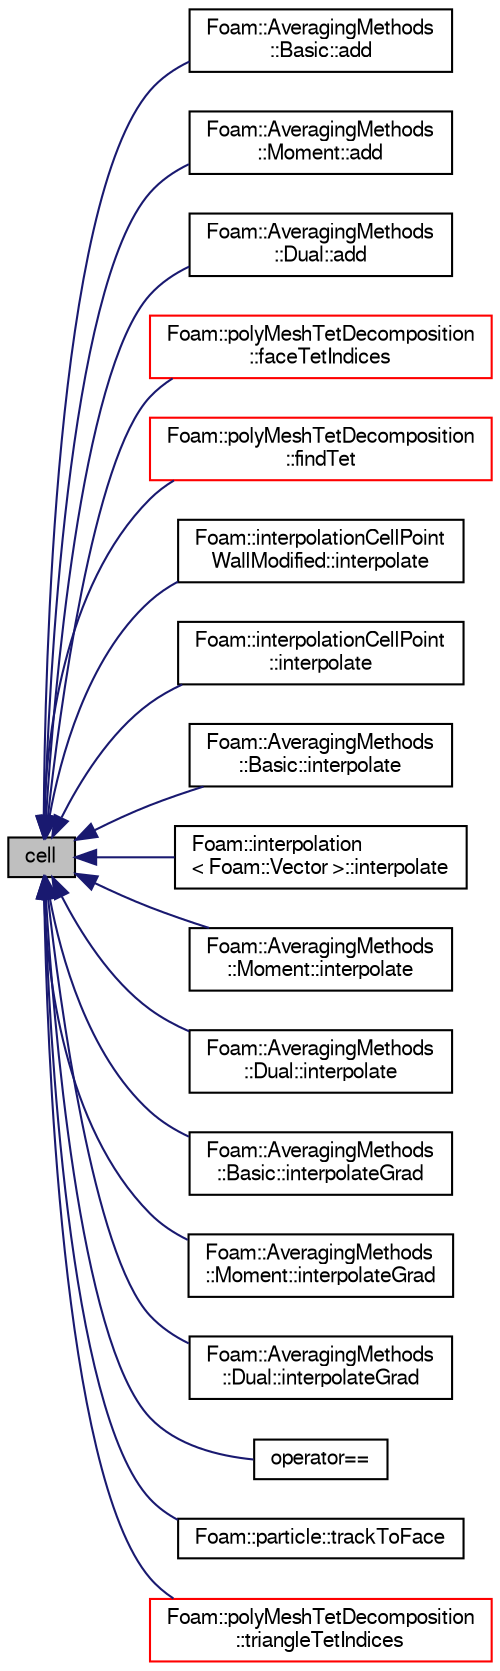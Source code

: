 digraph "cell"
{
  bgcolor="transparent";
  edge [fontname="FreeSans",fontsize="10",labelfontname="FreeSans",labelfontsize="10"];
  node [fontname="FreeSans",fontsize="10",shape=record];
  rankdir="LR";
  Node1 [label="cell",height=0.2,width=0.4,color="black", fillcolor="grey75", style="filled" fontcolor="black"];
  Node1 -> Node2 [dir="back",color="midnightblue",fontsize="10",style="solid",fontname="FreeSans"];
  Node2 [label="Foam::AveragingMethods\l::Basic::add",height=0.2,width=0.4,color="black",URL="$a00092.html#aacdd5b987030e398238c732fea3a0117",tooltip="Member Functions. "];
  Node1 -> Node3 [dir="back",color="midnightblue",fontsize="10",style="solid",fontname="FreeSans"];
  Node3 [label="Foam::AveragingMethods\l::Moment::add",height=0.2,width=0.4,color="black",URL="$a01480.html#aacdd5b987030e398238c732fea3a0117",tooltip="Member Functions. "];
  Node1 -> Node4 [dir="back",color="midnightblue",fontsize="10",style="solid",fontname="FreeSans"];
  Node4 [label="Foam::AveragingMethods\l::Dual::add",height=0.2,width=0.4,color="black",URL="$a00565.html#aacdd5b987030e398238c732fea3a0117",tooltip="Member Functions. "];
  Node1 -> Node5 [dir="back",color="midnightblue",fontsize="10",style="solid",fontname="FreeSans"];
  Node5 [label="Foam::polyMeshTetDecomposition\l::faceTetIndices",height=0.2,width=0.4,color="red",URL="$a01867.html#ac928a304995a9b54928d97ec634a6270",tooltip="Return the tet decomposition of the given face, with. "];
  Node1 -> Node6 [dir="back",color="midnightblue",fontsize="10",style="solid",fontname="FreeSans"];
  Node6 [label="Foam::polyMeshTetDecomposition\l::findTet",height=0.2,width=0.4,color="red",URL="$a01867.html#a336110501f5915673070727c2b9cefc1",tooltip="Find the tet decomposition of the cell containing the given point. "];
  Node1 -> Node7 [dir="back",color="midnightblue",fontsize="10",style="solid",fontname="FreeSans"];
  Node7 [label="Foam::interpolationCellPoint\lWallModified::interpolate",height=0.2,width=0.4,color="black",URL="$a01121.html#a4a56ec9409ef523b3d284d4a8b1866c4",tooltip="Interpolate field to the given point in the tetrahedron. "];
  Node1 -> Node8 [dir="back",color="midnightblue",fontsize="10",style="solid",fontname="FreeSans"];
  Node8 [label="Foam::interpolationCellPoint\l::interpolate",height=0.2,width=0.4,color="black",URL="$a01119.html#a4a56ec9409ef523b3d284d4a8b1866c4",tooltip="Interpolate field to the given point in the tetrahedron. "];
  Node1 -> Node9 [dir="back",color="midnightblue",fontsize="10",style="solid",fontname="FreeSans"];
  Node9 [label="Foam::AveragingMethods\l::Basic::interpolate",height=0.2,width=0.4,color="black",URL="$a00092.html#ac107254a19d8d108ef606097ede77638",tooltip="Interpolate. "];
  Node1 -> Node10 [dir="back",color="midnightblue",fontsize="10",style="solid",fontname="FreeSans"];
  Node10 [label="Foam::interpolation\l\< Foam::Vector \>::interpolate",height=0.2,width=0.4,color="black",URL="$a01115.html#ae76ee0de411b31fefa41a3cdc43de9a2",tooltip="Interpolate field to the given point in the tetrahedron. "];
  Node1 -> Node11 [dir="back",color="midnightblue",fontsize="10",style="solid",fontname="FreeSans"];
  Node11 [label="Foam::AveragingMethods\l::Moment::interpolate",height=0.2,width=0.4,color="black",URL="$a01480.html#ac107254a19d8d108ef606097ede77638",tooltip="Interpolate. "];
  Node1 -> Node12 [dir="back",color="midnightblue",fontsize="10",style="solid",fontname="FreeSans"];
  Node12 [label="Foam::AveragingMethods\l::Dual::interpolate",height=0.2,width=0.4,color="black",URL="$a00565.html#ac107254a19d8d108ef606097ede77638",tooltip="Interpolate. "];
  Node1 -> Node13 [dir="back",color="midnightblue",fontsize="10",style="solid",fontname="FreeSans"];
  Node13 [label="Foam::AveragingMethods\l::Basic::interpolateGrad",height=0.2,width=0.4,color="black",URL="$a00092.html#a0c8fc779de2d6873437affed9460e9bb",tooltip="Interpolate gradient. "];
  Node1 -> Node14 [dir="back",color="midnightblue",fontsize="10",style="solid",fontname="FreeSans"];
  Node14 [label="Foam::AveragingMethods\l::Moment::interpolateGrad",height=0.2,width=0.4,color="black",URL="$a01480.html#a88f4d0ac4b2d62a13dfcbdc3e27dc03e",tooltip="Interpolate gradient. "];
  Node1 -> Node15 [dir="back",color="midnightblue",fontsize="10",style="solid",fontname="FreeSans"];
  Node15 [label="Foam::AveragingMethods\l::Dual::interpolateGrad",height=0.2,width=0.4,color="black",URL="$a00565.html#a9d9aa15ed0b12285c274356a972fb8d8",tooltip="Interpolate gradient. "];
  Node1 -> Node16 [dir="back",color="midnightblue",fontsize="10",style="solid",fontname="FreeSans"];
  Node16 [label="operator==",height=0.2,width=0.4,color="black",URL="$a02498.html#a91398a8ab19eda368bedb1e84b7a9ac3"];
  Node1 -> Node17 [dir="back",color="midnightblue",fontsize="10",style="solid",fontname="FreeSans"];
  Node17 [label="Foam::particle::trackToFace",height=0.2,width=0.4,color="black",URL="$a01725.html#a843767f232f5b61884dcd757558591e0"];
  Node1 -> Node18 [dir="back",color="midnightblue",fontsize="10",style="solid",fontname="FreeSans"];
  Node18 [label="Foam::polyMeshTetDecomposition\l::triangleTetIndices",height=0.2,width=0.4,color="red",URL="$a01867.html#a58706d0e14fb9b9a20f1d19ef6671605",tooltip="Return the tet decomposition of the given triangle of the given face. "];
}
